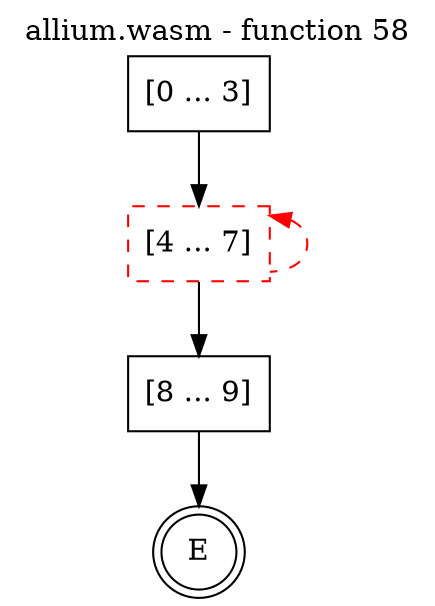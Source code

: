 digraph finite_state_machine {
    label = "allium.wasm - function 58"
    labelloc =  t
    labelfontsize = 16
    labelfontcolor = black
    labelfontname = "Helvetica"
    node [shape = doublecircle]; E ;
    node [shape = box];
    node [shape=box, color=black, style=solid] 0[label="[0 ... 3]"]
    node [shape=box, color=red, style=dashed] 4[label="[4 ... 7]"]
    node [shape=box, color=black, style=solid] 8[label="[8 ... 9]"]
    0 -> 4;
    4 -> 8;
    4 -> 4[style="dashed" color="red" dir=back];
    8 -> E;
}
